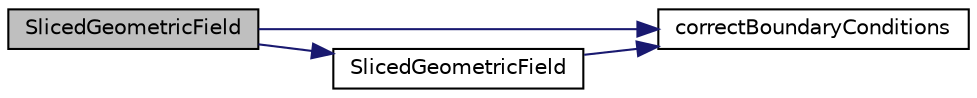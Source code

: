 digraph "SlicedGeometricField"
{
  bgcolor="transparent";
  edge [fontname="Helvetica",fontsize="10",labelfontname="Helvetica",labelfontsize="10"];
  node [fontname="Helvetica",fontsize="10",shape=record];
  rankdir="LR";
  Node1 [label="SlicedGeometricField",height=0.2,width=0.4,color="black", fillcolor="grey75", style="filled", fontcolor="black"];
  Node1 -> Node2 [color="midnightblue",fontsize="10",style="solid",fontname="Helvetica"];
  Node2 [label="correctBoundaryConditions",height=0.2,width=0.4,color="black",URL="$a02923.html#a00a7f09fddd305c7a7977494b2a6a952"];
  Node1 -> Node3 [color="midnightblue",fontsize="10",style="solid",fontname="Helvetica"];
  Node3 [label="SlicedGeometricField",height=0.2,width=0.4,color="black",URL="$a02339.html#a96850e9157e95987ffb4ac25c30b84c7",tooltip="Construct from components and field to slice. "];
  Node3 -> Node2 [color="midnightblue",fontsize="10",style="solid",fontname="Helvetica"];
}
